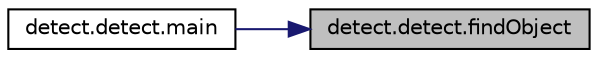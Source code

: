 digraph "detect.detect.findObject"
{
 // LATEX_PDF_SIZE
  edge [fontname="Helvetica",fontsize="10",labelfontname="Helvetica",labelfontsize="10"];
  node [fontname="Helvetica",fontsize="10",shape=record];
  rankdir="RL";
  Node1 [label="detect.detect.findObject",height=0.2,width=0.4,color="black", fillcolor="grey75", style="filled", fontcolor="black",tooltip=" "];
  Node1 -> Node2 [dir="back",color="midnightblue",fontsize="10",style="solid",fontname="Helvetica"];
  Node2 [label="detect.detect.main",height=0.2,width=0.4,color="black", fillcolor="white", style="filled",URL="$classdetect_1_1detect.html#af28cc8e6a4beba9f2d39aa09fd8b456a",tooltip=" "];
}
